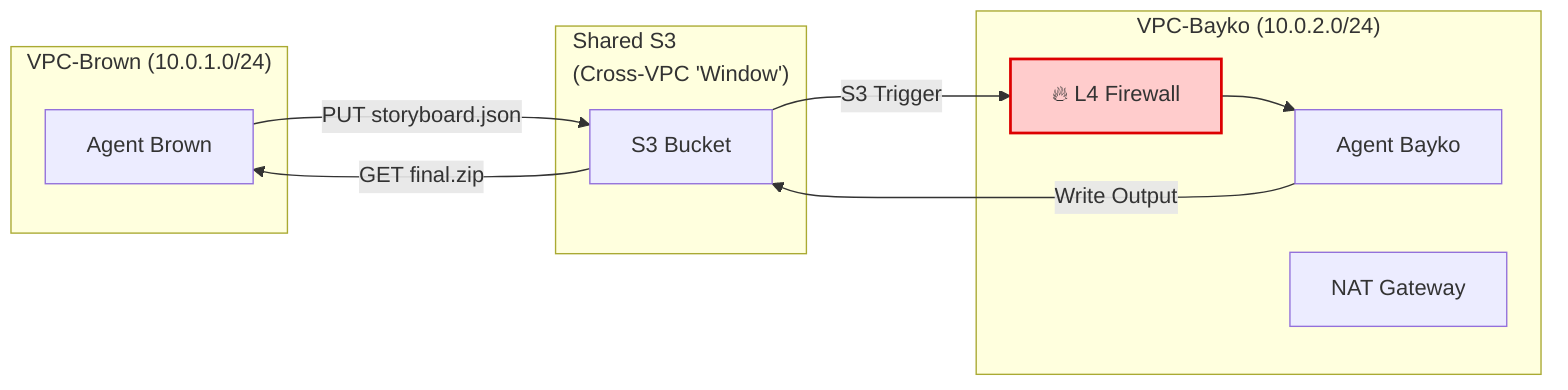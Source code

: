 flowchart LR
    subgraph VPCB["VPC-Brown (10.0.1.0/24)"]
        Brown["Agent Brown"]
    end

    subgraph Window["Shared S3\n(Cross-VPC 'Window')"]
        S3["S3 Bucket"]
    end

    subgraph VPCBayko["VPC-Bayko (10.0.2.0/24)"]
        L4["🔥 L4 Firewall"]
        Bayko["Agent Bayko"]
        NAT["NAT Gateway"]
    end

    Brown -->|PUT storyboard.json| S3
    S3 -->|S3 Trigger| L4 --> Bayko
    Bayko -->|Write Output| S3
    S3 -->|GET final.zip| Brown

    classDef firewall fill:#ffcccc,stroke:#d00,stroke-width:2px;
    class L4 firewall;